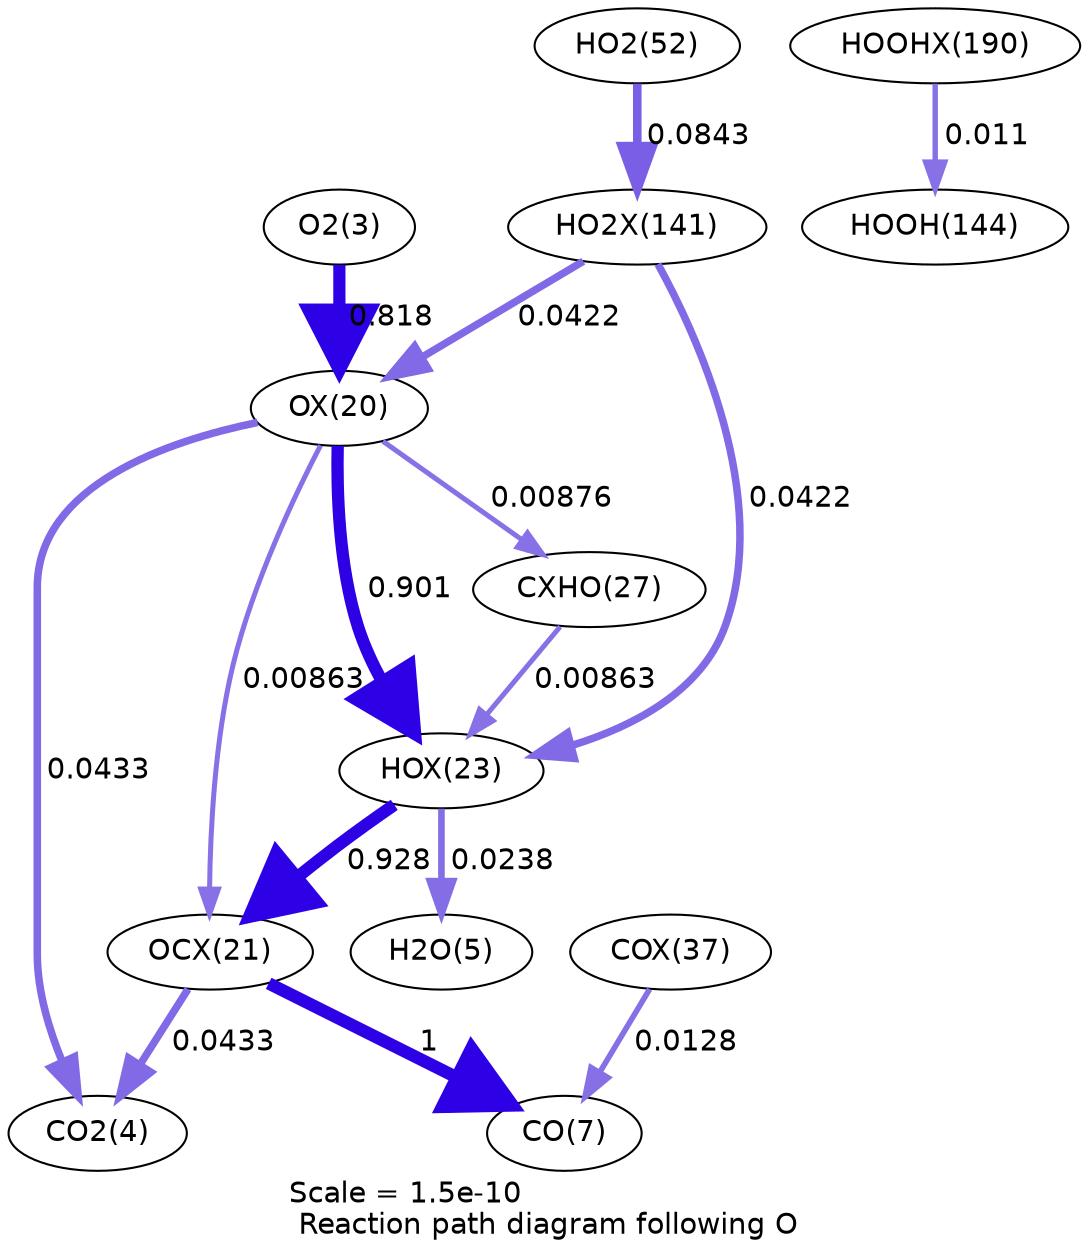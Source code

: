 digraph reaction_paths {
center=1;
s5 -> s25[fontname="Helvetica", penwidth=5.85, arrowsize=2.92, color="0.7, 1.32, 0.9"
, label=" 0.818"];
s25 -> s31[fontname="Helvetica", penwidth=2.42, arrowsize=1.21, color="0.7, 0.509, 0.9"
, label=" 0.00876"];
s25 -> s28[fontname="Helvetica", penwidth=5.92, arrowsize=2.96, color="0.7, 1.4, 0.9"
, label=" 0.901"];
s25 -> s26[fontname="Helvetica", penwidth=2.41, arrowsize=1.21, color="0.7, 0.509, 0.9"
, label=" 0.00863"];
s25 -> s6[fontname="Helvetica", penwidth=3.63, arrowsize=1.81, color="0.7, 0.543, 0.9"
, label=" 0.0433"];
s41 -> s25[fontname="Helvetica", penwidth=3.61, arrowsize=1.81, color="0.7, 0.542, 0.9"
, label=" 0.0422"];
s31 -> s28[fontname="Helvetica", penwidth=2.41, arrowsize=1.21, color="0.7, 0.509, 0.9"
, label=" 0.00863"];
s28 -> s7[fontname="Helvetica", penwidth=3.18, arrowsize=1.59, color="0.7, 0.524, 0.9"
, label=" 0.0238"];
s28 -> s26[fontname="Helvetica", penwidth=5.94, arrowsize=2.97, color="0.7, 1.43, 0.9"
, label=" 0.928"];
s41 -> s28[fontname="Helvetica", penwidth=3.61, arrowsize=1.81, color="0.7, 0.542, 0.9"
, label=" 0.0422"];
s26 -> s9[fontname="Helvetica", penwidth=6, arrowsize=3, color="0.7, 1.5, 0.9"
, label=" 1"];
s36 -> s9[fontname="Helvetica", penwidth=2.71, arrowsize=1.36, color="0.7, 0.513, 0.9"
, label=" 0.0128"];
s26 -> s6[fontname="Helvetica", penwidth=3.63, arrowsize=1.81, color="0.7, 0.543, 0.9"
, label=" 0.0433"];
s21 -> s41[fontname="Helvetica", penwidth=4.13, arrowsize=2.07, color="0.7, 0.584, 0.9"
, label=" 0.0843"];
s44 -> s22[fontname="Helvetica", penwidth=2.6, arrowsize=1.3, color="0.7, 0.511, 0.9"
, label=" 0.011"];
s5 [ fontname="Helvetica", label="O2(3)"];
s6 [ fontname="Helvetica", label="CO2(4)"];
s7 [ fontname="Helvetica", label="H2O(5)"];
s9 [ fontname="Helvetica", label="CO(7)"];
s21 [ fontname="Helvetica", label="HO2(52)"];
s22 [ fontname="Helvetica", label="HOOH(144)"];
s25 [ fontname="Helvetica", label="OX(20)"];
s26 [ fontname="Helvetica", label="OCX(21)"];
s28 [ fontname="Helvetica", label="HOX(23)"];
s31 [ fontname="Helvetica", label="CXHO(27)"];
s36 [ fontname="Helvetica", label="COX(37)"];
s41 [ fontname="Helvetica", label="HO2X(141)"];
s44 [ fontname="Helvetica", label="HOOHX(190)"];
 label = "Scale = 1.5e-10\l Reaction path diagram following O";
 fontname = "Helvetica";
}

